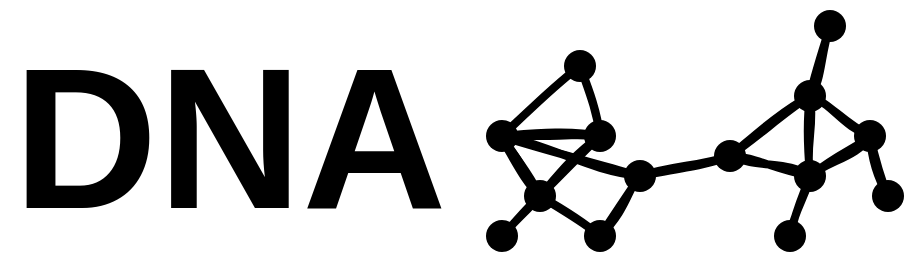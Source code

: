 <mxfile version="21.2.4" type="device">
  <diagram name="Page-1" id="JMzgkYrnG0W_lnoQjtxM">
    <mxGraphModel dx="691" dy="375" grid="1" gridSize="10" guides="1" tooltips="1" connect="1" arrows="1" fold="1" page="1" pageScale="1" pageWidth="827" pageHeight="1169" math="0" shadow="0">
      <root>
        <mxCell id="0" />
        <mxCell id="1" parent="0" />
        <mxCell id="YxFvLVLfYKs01PXo0cEB-46" value="" style="whiteSpace=wrap;html=1;strokeColor=none;fillColor=none;" vertex="1" parent="1">
          <mxGeometry x="114" y="692" width="438" height="122" as="geometry" />
        </mxCell>
        <mxCell id="YxFvLVLfYKs01PXo0cEB-1" value="&lt;b&gt;&lt;font style=&quot;font-size: 100px;&quot;&gt;DNA&lt;/font&gt;&lt;/b&gt;" style="text;html=1;strokeColor=none;fillColor=none;align=center;verticalAlign=middle;whiteSpace=wrap;rounded=0;fontSize=60;glass=0;" vertex="1" parent="1">
          <mxGeometry x="100" y="691" width="230" height="130" as="geometry" />
        </mxCell>
        <mxCell id="YxFvLVLfYKs01PXo0cEB-6" value="" style="rounded=0;orthogonalLoop=1;jettySize=auto;html=1;endArrow=none;endFill=0;shadow=0;sketch=1;curveFitting=1;jiggle=2;strokeWidth=4;" edge="1" parent="1" source="YxFvLVLfYKs01PXo0cEB-3" target="YxFvLVLfYKs01PXo0cEB-5">
          <mxGeometry relative="1" as="geometry" />
        </mxCell>
        <mxCell id="YxFvLVLfYKs01PXo0cEB-25" value="" style="rounded=0;orthogonalLoop=1;jettySize=auto;html=1;sketch=1;curveFitting=1;jiggle=2;strokeWidth=4;endArrow=none;endFill=0;" edge="1" parent="1" source="YxFvLVLfYKs01PXo0cEB-3" target="YxFvLVLfYKs01PXo0cEB-24">
          <mxGeometry relative="1" as="geometry" />
        </mxCell>
        <mxCell id="YxFvLVLfYKs01PXo0cEB-3" value="" style="shape=waypoint;fillStyle=solid;size=6;pointerEvents=1;points=[];fillColor=none;resizable=0;rotatable=0;perimeter=centerPerimeter;snapToPoint=1;strokeWidth=6;perimeterSpacing=0;shadow=0;gradientColor=none;" vertex="1" parent="1">
          <mxGeometry x="410" y="766" width="20" height="20" as="geometry" />
        </mxCell>
        <mxCell id="YxFvLVLfYKs01PXo0cEB-8" value="" style="rounded=0;orthogonalLoop=1;jettySize=auto;html=1;endArrow=none;endFill=0;shadow=0;sketch=1;curveFitting=1;jiggle=2;strokeWidth=4;" edge="1" parent="1" source="YxFvLVLfYKs01PXo0cEB-5" target="YxFvLVLfYKs01PXo0cEB-7">
          <mxGeometry relative="1" as="geometry" />
        </mxCell>
        <mxCell id="YxFvLVLfYKs01PXo0cEB-5" value="" style="shape=waypoint;fillStyle=solid;size=6;pointerEvents=1;points=[];fillColor=none;resizable=0;rotatable=0;perimeter=centerPerimeter;snapToPoint=1;strokeWidth=6;perimeterSpacing=0;shadow=0;gradientColor=none;" vertex="1" parent="1">
          <mxGeometry x="390" y="796" width="20" height="20" as="geometry" />
        </mxCell>
        <mxCell id="YxFvLVLfYKs01PXo0cEB-10" value="" style="rounded=0;orthogonalLoop=1;jettySize=auto;html=1;endArrow=none;endFill=0;shadow=0;sketch=1;curveFitting=1;jiggle=2;strokeWidth=2;" edge="1" parent="1" source="YxFvLVLfYKs01PXo0cEB-7" target="YxFvLVLfYKs01PXo0cEB-9">
          <mxGeometry relative="1" as="geometry" />
        </mxCell>
        <mxCell id="YxFvLVLfYKs01PXo0cEB-19" style="rounded=0;orthogonalLoop=1;jettySize=auto;html=1;sketch=1;curveFitting=1;jiggle=2;endArrow=none;endFill=0;strokeWidth=4;" edge="1" parent="1" source="YxFvLVLfYKs01PXo0cEB-7" target="YxFvLVLfYKs01PXo0cEB-12">
          <mxGeometry relative="1" as="geometry" />
        </mxCell>
        <mxCell id="YxFvLVLfYKs01PXo0cEB-44" value="" style="rounded=0;orthogonalLoop=1;jettySize=auto;html=1;sketch=1;curveFitting=1;jiggle=2;strokeWidth=4;endArrow=none;endFill=0;" edge="1" parent="1" source="YxFvLVLfYKs01PXo0cEB-7" target="YxFvLVLfYKs01PXo0cEB-43">
          <mxGeometry relative="1" as="geometry" />
        </mxCell>
        <mxCell id="YxFvLVLfYKs01PXo0cEB-7" value="" style="shape=waypoint;fillStyle=solid;size=6;pointerEvents=1;points=[];fillColor=none;resizable=0;rotatable=0;perimeter=centerPerimeter;snapToPoint=1;strokeWidth=6;perimeterSpacing=0;shadow=0;gradientColor=none;" vertex="1" parent="1">
          <mxGeometry x="360" y="776" width="20" height="20" as="geometry" />
        </mxCell>
        <mxCell id="YxFvLVLfYKs01PXo0cEB-13" value="" style="rounded=0;orthogonalLoop=1;jettySize=auto;html=1;endArrow=none;endFill=0;shadow=0;sketch=1;curveFitting=1;jiggle=2;strokeWidth=2;" edge="1" parent="1" source="YxFvLVLfYKs01PXo0cEB-9" target="YxFvLVLfYKs01PXo0cEB-12">
          <mxGeometry relative="1" as="geometry" />
        </mxCell>
        <mxCell id="YxFvLVLfYKs01PXo0cEB-21" style="rounded=0;orthogonalLoop=1;jettySize=auto;html=1;endArrow=none;endFill=0;strokeWidth=2;sketch=1;curveFitting=1;jiggle=2;entryX=0;entryY=0.5;entryDx=0;entryDy=0;entryPerimeter=0;" edge="1" parent="1" source="YxFvLVLfYKs01PXo0cEB-9" target="YxFvLVLfYKs01PXo0cEB-3">
          <mxGeometry relative="1" as="geometry" />
        </mxCell>
        <mxCell id="YxFvLVLfYKs01PXo0cEB-9" value="" style="shape=waypoint;fillStyle=solid;size=6;pointerEvents=1;points=[];fillColor=none;resizable=0;rotatable=0;perimeter=centerPerimeter;snapToPoint=1;strokeWidth=6;perimeterSpacing=0;shadow=0;gradientColor=none;" vertex="1" parent="1">
          <mxGeometry x="341" y="746" width="20" height="20" as="geometry" />
        </mxCell>
        <mxCell id="YxFvLVLfYKs01PXo0cEB-15" value="" style="rounded=0;orthogonalLoop=1;jettySize=auto;html=1;endArrow=none;endFill=0;shadow=0;sketch=1;curveFitting=1;jiggle=2;strokeWidth=4;" edge="1" parent="1" source="YxFvLVLfYKs01PXo0cEB-12" target="YxFvLVLfYKs01PXo0cEB-14">
          <mxGeometry relative="1" as="geometry" />
        </mxCell>
        <mxCell id="YxFvLVLfYKs01PXo0cEB-12" value="" style="shape=waypoint;fillStyle=solid;size=6;pointerEvents=1;points=[];fillColor=none;resizable=0;rotatable=0;perimeter=centerPerimeter;snapToPoint=1;strokeWidth=6;perimeterSpacing=0;shadow=0;gradientColor=none;" vertex="1" parent="1">
          <mxGeometry x="390" y="746" width="20" height="20" as="geometry" />
        </mxCell>
        <mxCell id="YxFvLVLfYKs01PXo0cEB-17" style="rounded=0;orthogonalLoop=1;jettySize=auto;html=1;entryX=0.45;entryY=0.85;entryDx=0;entryDy=0;entryPerimeter=0;endArrow=none;endFill=0;shadow=0;sketch=1;curveFitting=1;jiggle=2;strokeWidth=4;" edge="1" parent="1" source="YxFvLVLfYKs01PXo0cEB-14" target="YxFvLVLfYKs01PXo0cEB-9">
          <mxGeometry relative="1" as="geometry" />
        </mxCell>
        <mxCell id="YxFvLVLfYKs01PXo0cEB-14" value="" style="shape=waypoint;fillStyle=solid;size=6;pointerEvents=1;points=[];fillColor=none;resizable=0;rotatable=0;perimeter=centerPerimeter;snapToPoint=1;strokeWidth=6;perimeterSpacing=0;shadow=0;gradientColor=none;" vertex="1" parent="1">
          <mxGeometry x="380" y="711" width="20" height="20" as="geometry" />
        </mxCell>
        <mxCell id="YxFvLVLfYKs01PXo0cEB-27" value="" style="rounded=0;orthogonalLoop=1;jettySize=auto;html=1;strokeWidth=4;sketch=1;curveFitting=1;jiggle=2;endArrow=none;endFill=0;" edge="1" parent="1" source="YxFvLVLfYKs01PXo0cEB-24" target="YxFvLVLfYKs01PXo0cEB-26">
          <mxGeometry relative="1" as="geometry" />
        </mxCell>
        <mxCell id="YxFvLVLfYKs01PXo0cEB-36" value="" style="rounded=0;orthogonalLoop=1;jettySize=auto;html=1;strokeWidth=4;sketch=1;curveFitting=1;jiggle=2;endArrow=none;endFill=0;" edge="1" parent="1" source="YxFvLVLfYKs01PXo0cEB-24" target="YxFvLVLfYKs01PXo0cEB-35">
          <mxGeometry relative="1" as="geometry" />
        </mxCell>
        <mxCell id="YxFvLVLfYKs01PXo0cEB-24" value="" style="shape=waypoint;fillStyle=solid;size=6;pointerEvents=1;points=[];fillColor=none;resizable=0;rotatable=0;perimeter=centerPerimeter;snapToPoint=1;strokeWidth=6;perimeterSpacing=0;shadow=0;gradientColor=none;" vertex="1" parent="1">
          <mxGeometry x="455" y="756" width="20" height="20" as="geometry" />
        </mxCell>
        <mxCell id="YxFvLVLfYKs01PXo0cEB-29" value="" style="rounded=0;orthogonalLoop=1;jettySize=auto;html=1;sketch=1;curveFitting=1;jiggle=2;strokeWidth=4;endArrow=none;endFill=0;" edge="1" parent="1" source="YxFvLVLfYKs01PXo0cEB-26" target="YxFvLVLfYKs01PXo0cEB-28">
          <mxGeometry relative="1" as="geometry" />
        </mxCell>
        <mxCell id="YxFvLVLfYKs01PXo0cEB-32" value="" style="rounded=0;orthogonalLoop=1;jettySize=auto;html=1;sketch=1;curveFitting=1;jiggle=2;strokeWidth=4;endArrow=none;endFill=0;" edge="1" parent="1" source="YxFvLVLfYKs01PXo0cEB-26" target="YxFvLVLfYKs01PXo0cEB-31">
          <mxGeometry relative="1" as="geometry" />
        </mxCell>
        <mxCell id="YxFvLVLfYKs01PXo0cEB-26" value="" style="shape=waypoint;fillStyle=solid;size=6;pointerEvents=1;points=[];fillColor=none;resizable=0;rotatable=0;perimeter=centerPerimeter;snapToPoint=1;strokeWidth=6;perimeterSpacing=0;shadow=0;gradientColor=none;" vertex="1" parent="1">
          <mxGeometry x="495" y="726" width="20" height="20" as="geometry" />
        </mxCell>
        <mxCell id="YxFvLVLfYKs01PXo0cEB-34" value="" style="rounded=0;orthogonalLoop=1;jettySize=auto;html=1;sketch=1;curveFitting=1;jiggle=2;strokeWidth=4;endArrow=none;endFill=0;" edge="1" parent="1" source="YxFvLVLfYKs01PXo0cEB-28" target="YxFvLVLfYKs01PXo0cEB-33">
          <mxGeometry relative="1" as="geometry" />
        </mxCell>
        <mxCell id="YxFvLVLfYKs01PXo0cEB-42" style="rounded=0;orthogonalLoop=1;jettySize=auto;html=1;entryX=0.75;entryY=0.65;entryDx=0;entryDy=0;entryPerimeter=0;strokeWidth=4;sketch=1;curveFitting=1;jiggle=2;endArrow=none;endFill=0;" edge="1" parent="1" source="YxFvLVLfYKs01PXo0cEB-28" target="YxFvLVLfYKs01PXo0cEB-35">
          <mxGeometry relative="1" as="geometry" />
        </mxCell>
        <mxCell id="YxFvLVLfYKs01PXo0cEB-28" value="" style="shape=waypoint;fillStyle=solid;size=6;pointerEvents=1;points=[];fillColor=none;resizable=0;rotatable=0;perimeter=centerPerimeter;snapToPoint=1;strokeWidth=6;perimeterSpacing=0;shadow=0;gradientColor=none;" vertex="1" parent="1">
          <mxGeometry x="525" y="746" width="20" height="20" as="geometry" />
        </mxCell>
        <mxCell id="YxFvLVLfYKs01PXo0cEB-31" value="" style="shape=waypoint;fillStyle=solid;size=6;pointerEvents=1;points=[];fillColor=none;resizable=0;rotatable=0;perimeter=centerPerimeter;snapToPoint=1;strokeWidth=6;perimeterSpacing=0;shadow=0;gradientColor=none;" vertex="1" parent="1">
          <mxGeometry x="505" y="691" width="20" height="20" as="geometry" />
        </mxCell>
        <mxCell id="YxFvLVLfYKs01PXo0cEB-33" value="" style="shape=waypoint;fillStyle=solid;size=6;pointerEvents=1;points=[];fillColor=none;resizable=0;rotatable=0;perimeter=centerPerimeter;snapToPoint=1;strokeWidth=6;perimeterSpacing=0;shadow=0;gradientColor=none;" vertex="1" parent="1">
          <mxGeometry x="534" y="776" width="20" height="20" as="geometry" />
        </mxCell>
        <mxCell id="YxFvLVLfYKs01PXo0cEB-39" value="" style="rounded=0;orthogonalLoop=1;jettySize=auto;html=1;sketch=1;curveFitting=1;jiggle=2;strokeWidth=4;endArrow=none;endFill=0;" edge="1" parent="1" source="YxFvLVLfYKs01PXo0cEB-35" target="YxFvLVLfYKs01PXo0cEB-38">
          <mxGeometry relative="1" as="geometry" />
        </mxCell>
        <mxCell id="YxFvLVLfYKs01PXo0cEB-41" style="rounded=0;orthogonalLoop=1;jettySize=auto;html=1;entryX=0.65;entryY=1.05;entryDx=0;entryDy=0;entryPerimeter=0;strokeWidth=4;sketch=1;curveFitting=1;jiggle=2;endArrow=none;endFill=0;" edge="1" parent="1" source="YxFvLVLfYKs01PXo0cEB-35" target="YxFvLVLfYKs01PXo0cEB-26">
          <mxGeometry relative="1" as="geometry" />
        </mxCell>
        <mxCell id="YxFvLVLfYKs01PXo0cEB-35" value="" style="shape=waypoint;fillStyle=solid;size=6;pointerEvents=1;points=[];fillColor=none;resizable=0;rotatable=0;perimeter=centerPerimeter;snapToPoint=1;strokeWidth=6;perimeterSpacing=0;shadow=0;gradientColor=none;" vertex="1" parent="1">
          <mxGeometry x="495" y="766" width="20" height="20" as="geometry" />
        </mxCell>
        <mxCell id="YxFvLVLfYKs01PXo0cEB-38" value="" style="shape=waypoint;fillStyle=solid;size=6;pointerEvents=1;points=[];fillColor=none;resizable=0;rotatable=0;perimeter=centerPerimeter;snapToPoint=1;strokeWidth=6;perimeterSpacing=0;shadow=0;gradientColor=none;" vertex="1" parent="1">
          <mxGeometry x="485" y="796" width="20" height="20" as="geometry" />
        </mxCell>
        <mxCell id="YxFvLVLfYKs01PXo0cEB-43" value="" style="shape=waypoint;fillStyle=solid;size=6;pointerEvents=1;points=[];fillColor=none;resizable=0;rotatable=0;perimeter=centerPerimeter;snapToPoint=1;strokeWidth=6;perimeterSpacing=0;shadow=0;gradientColor=none;" vertex="1" parent="1">
          <mxGeometry x="341" y="796" width="20" height="20" as="geometry" />
        </mxCell>
        <mxCell id="YxFvLVLfYKs01PXo0cEB-48" value="" style="rounded=0;orthogonalLoop=1;jettySize=auto;html=1;endArrow=none;endFill=0;shadow=0;sketch=1;curveFitting=1;jiggle=2;strokeWidth=4;" edge="1" parent="1">
          <mxGeometry relative="1" as="geometry">
            <mxPoint x="350" y="756" as="sourcePoint" />
            <mxPoint x="400" y="756" as="targetPoint" />
          </mxGeometry>
        </mxCell>
        <mxCell id="YxFvLVLfYKs01PXo0cEB-49" style="rounded=0;orthogonalLoop=1;jettySize=auto;html=1;endArrow=none;endFill=0;strokeWidth=4;sketch=1;curveFitting=1;jiggle=2;entryX=0;entryY=0.5;entryDx=0;entryDy=0;entryPerimeter=0;" edge="1" parent="1">
          <mxGeometry relative="1" as="geometry">
            <mxPoint x="350" y="756" as="sourcePoint" />
            <mxPoint x="420" y="776" as="targetPoint" />
          </mxGeometry>
        </mxCell>
        <mxCell id="YxFvLVLfYKs01PXo0cEB-50" value="" style="rounded=0;orthogonalLoop=1;jettySize=auto;html=1;endArrow=none;endFill=0;shadow=0;sketch=1;curveFitting=1;jiggle=2;strokeWidth=4;" edge="1" parent="1">
          <mxGeometry relative="1" as="geometry">
            <mxPoint x="370" y="786" as="sourcePoint" />
            <mxPoint x="350" y="756" as="targetPoint" />
          </mxGeometry>
        </mxCell>
      </root>
    </mxGraphModel>
  </diagram>
</mxfile>
